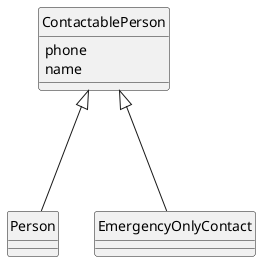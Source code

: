 @startuml
'https://plantuml.com/class-diagram

hide circle
class ContactablePerson
class Person
class EmergencyOnlyContact

ContactablePerson <|--- Person
ContactablePerson <|--- EmergencyOnlyContact


ContactablePerson : phone
ContactablePerson : name
@enduml
